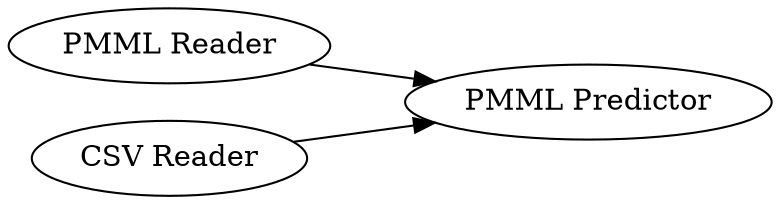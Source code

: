 digraph {
	110 -> 109
	111 -> 109
	110 [label="PMML Reader"]
	109 [label="PMML Predictor"]
	111 [label="CSV Reader"]
	rankdir=LR
}
